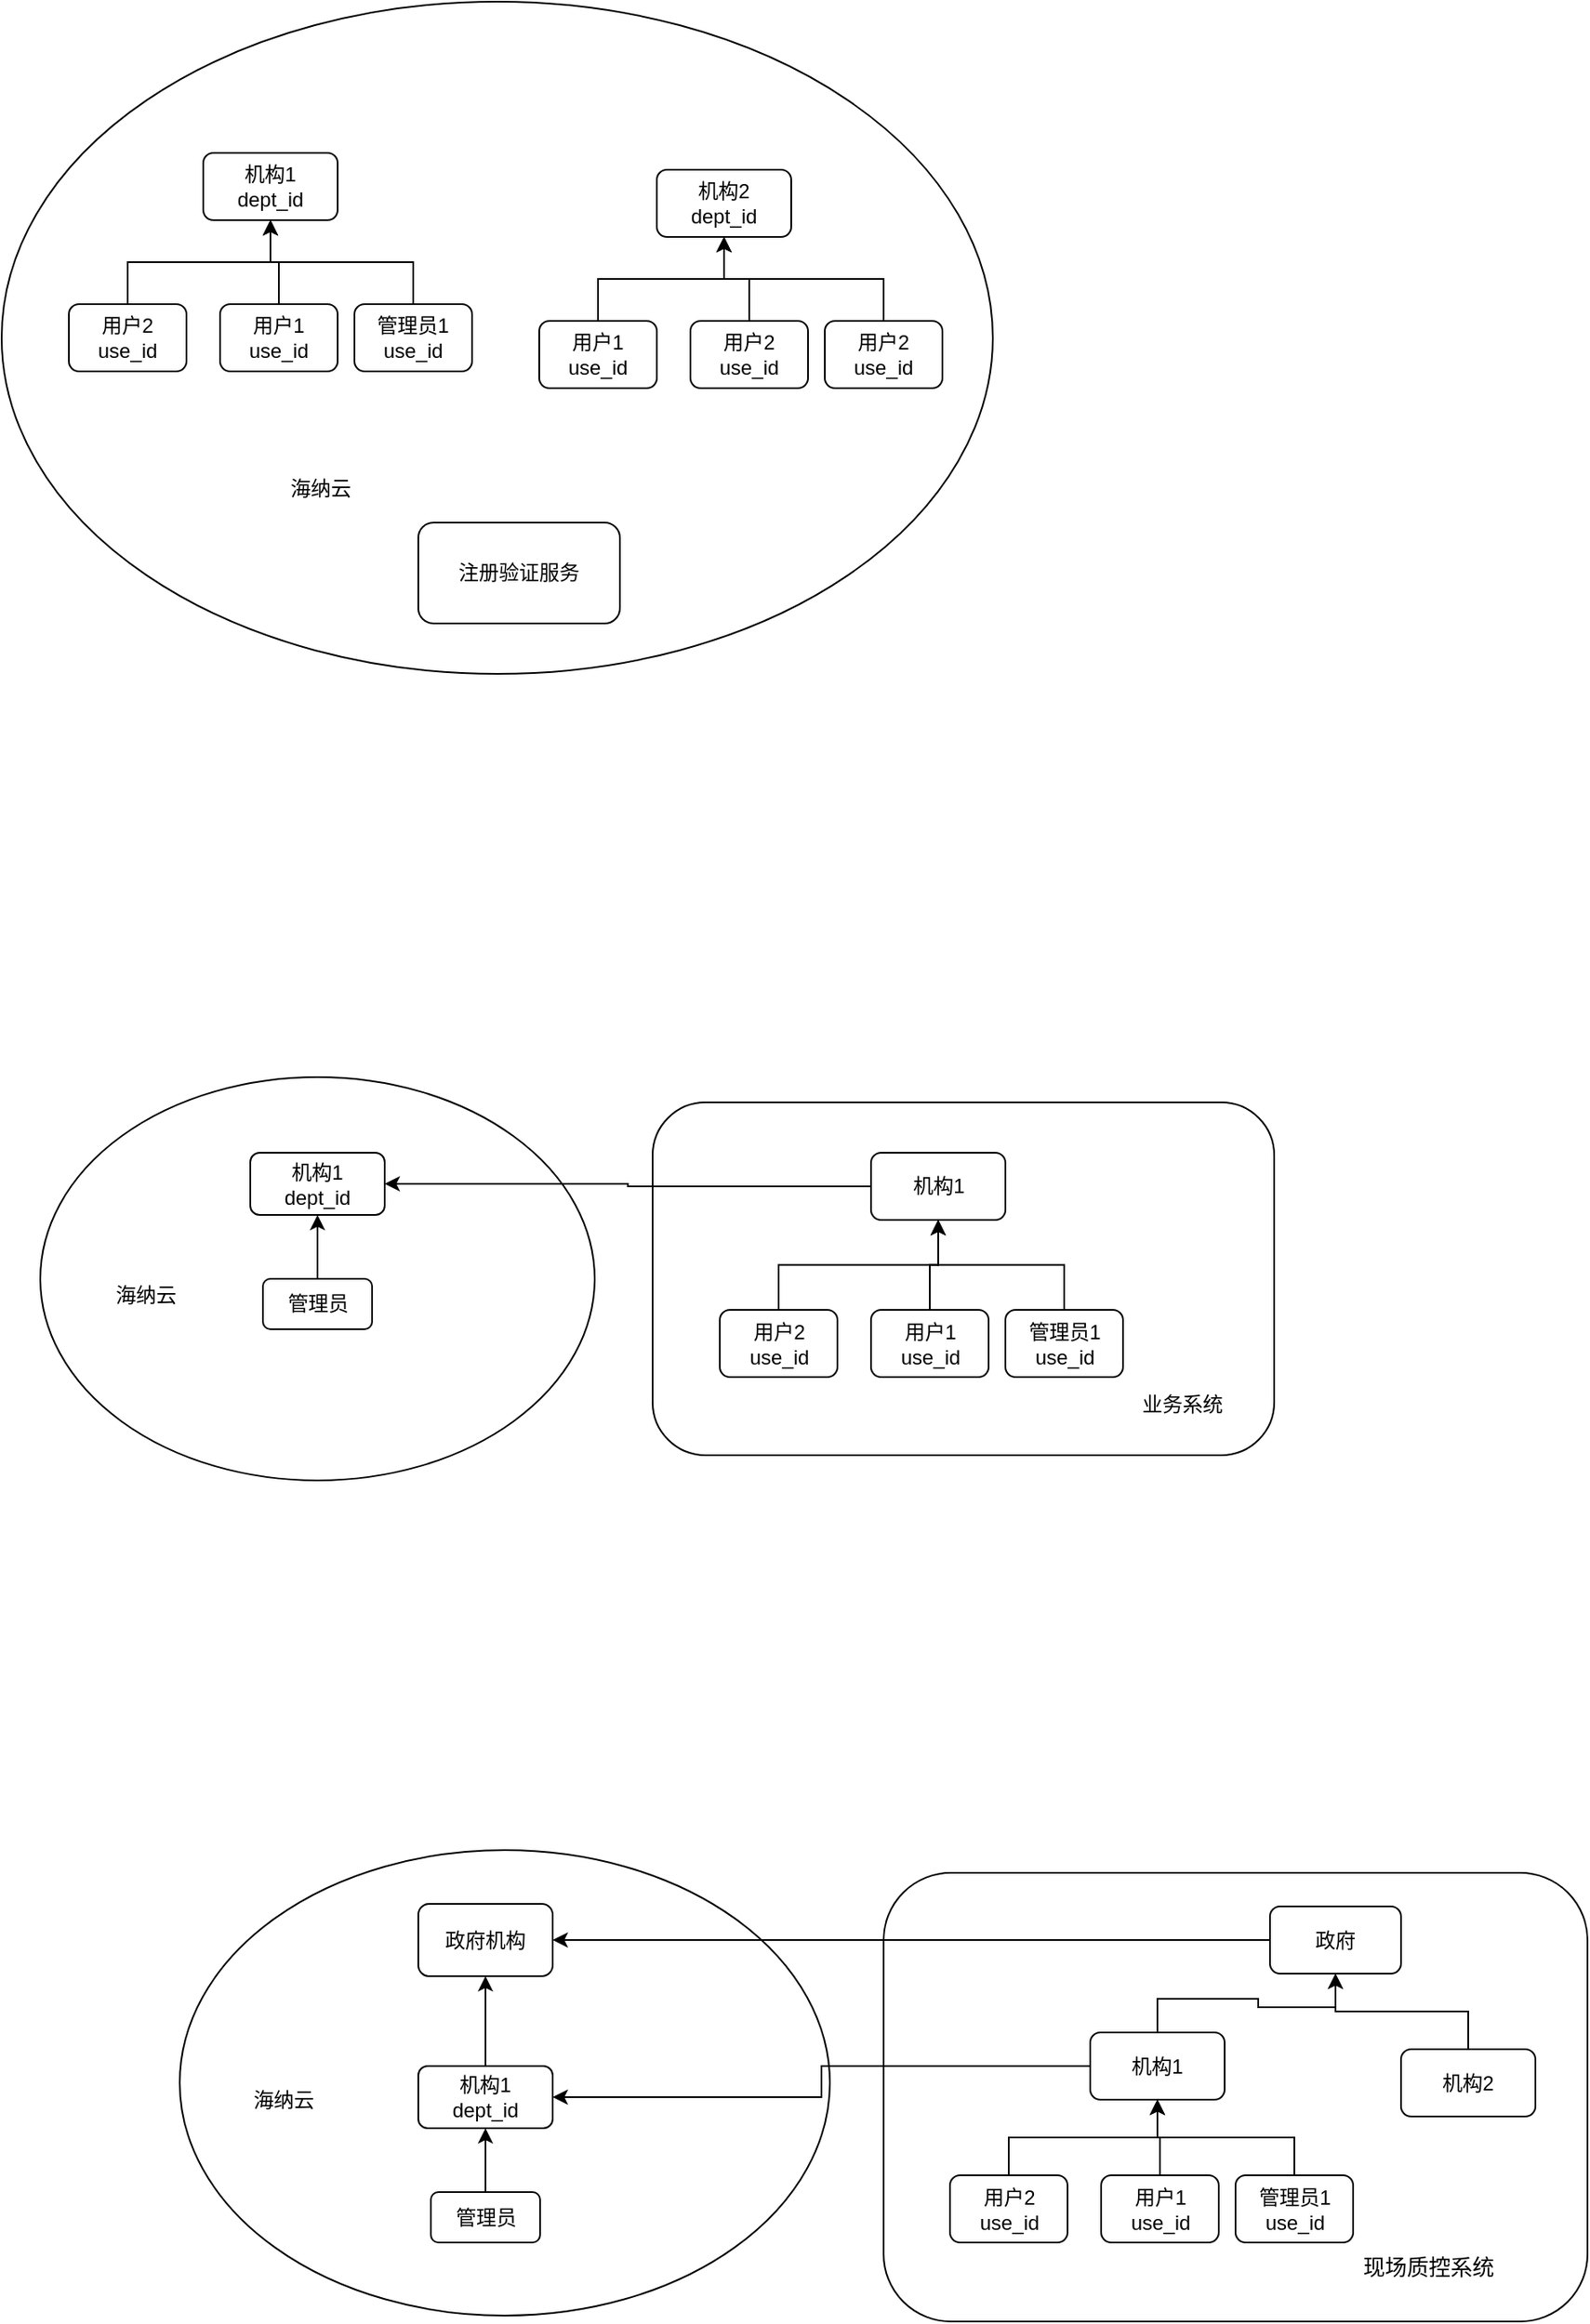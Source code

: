 <mxfile version="12.2.0" type="github" pages="1">
  <diagram id="BXq_DBv9nUaccowQVnsV" name="Page-1">
    <mxGraphModel dx="1136" dy="753" grid="1" gridSize="10" guides="1" tooltips="1" connect="1" arrows="1" fold="1" page="1" pageScale="1" pageWidth="827" pageHeight="1169" math="0" shadow="0">
      <root>
        <mxCell id="0"/>
        <mxCell id="1" parent="0"/>
        <mxCell id="9hZH_599BjABb53DfOCj-1" value="" style="ellipse;whiteSpace=wrap;html=1;" vertex="1" parent="1">
          <mxGeometry x="110" y="140" width="590" height="400" as="geometry"/>
        </mxCell>
        <mxCell id="9hZH_599BjABb53DfOCj-2" value="" style="rounded=1;whiteSpace=wrap;html=1;" vertex="1" parent="1">
          <mxGeometry x="497.5" y="795" width="370" height="210" as="geometry"/>
        </mxCell>
        <mxCell id="9hZH_599BjABb53DfOCj-8" value="机构1&lt;br&gt;dept_id" style="rounded=1;whiteSpace=wrap;html=1;" vertex="1" parent="1">
          <mxGeometry x="230" y="230" width="80" height="40" as="geometry"/>
        </mxCell>
        <mxCell id="9hZH_599BjABb53DfOCj-12" style="edgeStyle=orthogonalEdgeStyle;rounded=0;orthogonalLoop=1;jettySize=auto;html=1;exitX=0.5;exitY=0;exitDx=0;exitDy=0;entryX=0.5;entryY=1;entryDx=0;entryDy=0;" edge="1" parent="1" source="9hZH_599BjABb53DfOCj-9" target="9hZH_599BjABb53DfOCj-8">
          <mxGeometry relative="1" as="geometry"/>
        </mxCell>
        <mxCell id="9hZH_599BjABb53DfOCj-9" value="用户2&lt;br&gt;use_id" style="rounded=1;whiteSpace=wrap;html=1;" vertex="1" parent="1">
          <mxGeometry x="150" y="320" width="70" height="40" as="geometry"/>
        </mxCell>
        <mxCell id="9hZH_599BjABb53DfOCj-13" style="edgeStyle=orthogonalEdgeStyle;rounded=0;orthogonalLoop=1;jettySize=auto;html=1;exitX=0.5;exitY=0;exitDx=0;exitDy=0;entryX=0.5;entryY=1;entryDx=0;entryDy=0;" edge="1" parent="1" source="9hZH_599BjABb53DfOCj-10" target="9hZH_599BjABb53DfOCj-8">
          <mxGeometry relative="1" as="geometry">
            <mxPoint x="230" y="270" as="targetPoint"/>
          </mxGeometry>
        </mxCell>
        <mxCell id="9hZH_599BjABb53DfOCj-10" value="用户1&lt;br&gt;use_id" style="rounded=1;whiteSpace=wrap;html=1;" vertex="1" parent="1">
          <mxGeometry x="240" y="320" width="70" height="40" as="geometry"/>
        </mxCell>
        <mxCell id="9hZH_599BjABb53DfOCj-14" style="edgeStyle=orthogonalEdgeStyle;rounded=0;orthogonalLoop=1;jettySize=auto;html=1;exitX=0.5;exitY=0;exitDx=0;exitDy=0;entryX=0.5;entryY=1;entryDx=0;entryDy=0;" edge="1" parent="1" source="9hZH_599BjABb53DfOCj-11" target="9hZH_599BjABb53DfOCj-8">
          <mxGeometry relative="1" as="geometry">
            <mxPoint x="230" y="270" as="targetPoint"/>
          </mxGeometry>
        </mxCell>
        <mxCell id="9hZH_599BjABb53DfOCj-11" value="管理员1&lt;br&gt;use_id" style="rounded=1;whiteSpace=wrap;html=1;" vertex="1" parent="1">
          <mxGeometry x="320" y="320" width="70" height="40" as="geometry"/>
        </mxCell>
        <mxCell id="9hZH_599BjABb53DfOCj-15" value="机构2&lt;br&gt;dept_id" style="rounded=1;whiteSpace=wrap;html=1;" vertex="1" parent="1">
          <mxGeometry x="500" y="240" width="80" height="40" as="geometry"/>
        </mxCell>
        <mxCell id="9hZH_599BjABb53DfOCj-16" style="edgeStyle=orthogonalEdgeStyle;rounded=0;orthogonalLoop=1;jettySize=auto;html=1;exitX=0.5;exitY=0;exitDx=0;exitDy=0;entryX=0.5;entryY=1;entryDx=0;entryDy=0;" edge="1" parent="1" source="9hZH_599BjABb53DfOCj-17" target="9hZH_599BjABb53DfOCj-15">
          <mxGeometry relative="1" as="geometry"/>
        </mxCell>
        <mxCell id="9hZH_599BjABb53DfOCj-17" value="用户1&lt;br&gt;use_id" style="rounded=1;whiteSpace=wrap;html=1;" vertex="1" parent="1">
          <mxGeometry x="430" y="330" width="70" height="40" as="geometry"/>
        </mxCell>
        <mxCell id="9hZH_599BjABb53DfOCj-18" style="edgeStyle=orthogonalEdgeStyle;rounded=0;orthogonalLoop=1;jettySize=auto;html=1;exitX=0.5;exitY=0;exitDx=0;exitDy=0;entryX=0.5;entryY=1;entryDx=0;entryDy=0;" edge="1" parent="1" source="9hZH_599BjABb53DfOCj-19" target="9hZH_599BjABb53DfOCj-15">
          <mxGeometry relative="1" as="geometry">
            <mxPoint x="510" y="280" as="targetPoint"/>
          </mxGeometry>
        </mxCell>
        <mxCell id="9hZH_599BjABb53DfOCj-19" value="用户2&lt;br&gt;use_id" style="rounded=1;whiteSpace=wrap;html=1;" vertex="1" parent="1">
          <mxGeometry x="520" y="330" width="70" height="40" as="geometry"/>
        </mxCell>
        <mxCell id="9hZH_599BjABb53DfOCj-20" style="edgeStyle=orthogonalEdgeStyle;rounded=0;orthogonalLoop=1;jettySize=auto;html=1;exitX=0.5;exitY=0;exitDx=0;exitDy=0;entryX=0.5;entryY=1;entryDx=0;entryDy=0;" edge="1" parent="1" source="9hZH_599BjABb53DfOCj-21" target="9hZH_599BjABb53DfOCj-15">
          <mxGeometry relative="1" as="geometry">
            <mxPoint x="510" y="280" as="targetPoint"/>
          </mxGeometry>
        </mxCell>
        <mxCell id="9hZH_599BjABb53DfOCj-21" value="用户2&lt;br&gt;use_id" style="rounded=1;whiteSpace=wrap;html=1;" vertex="1" parent="1">
          <mxGeometry x="600" y="330" width="70" height="40" as="geometry"/>
        </mxCell>
        <mxCell id="9hZH_599BjABb53DfOCj-22" value="海纳云" style="text;html=1;strokeColor=none;fillColor=none;align=center;verticalAlign=middle;whiteSpace=wrap;rounded=0;" vertex="1" parent="1">
          <mxGeometry x="280" y="420" width="40" height="20" as="geometry"/>
        </mxCell>
        <mxCell id="9hZH_599BjABb53DfOCj-23" value="" style="ellipse;whiteSpace=wrap;html=1;" vertex="1" parent="1">
          <mxGeometry x="133" y="780" width="330" height="240" as="geometry"/>
        </mxCell>
        <mxCell id="9hZH_599BjABb53DfOCj-24" value="业务系统" style="text;html=1;strokeColor=none;fillColor=none;align=center;verticalAlign=middle;whiteSpace=wrap;rounded=0;" vertex="1" parent="1">
          <mxGeometry x="777.5" y="965" width="70" height="20" as="geometry"/>
        </mxCell>
        <mxCell id="9hZH_599BjABb53DfOCj-25" value="机构1&lt;br&gt;dept_id" style="rounded=1;whiteSpace=wrap;html=1;" vertex="1" parent="1">
          <mxGeometry x="258" y="825" width="80" height="37" as="geometry"/>
        </mxCell>
        <mxCell id="9hZH_599BjABb53DfOCj-28" style="edgeStyle=orthogonalEdgeStyle;rounded=0;orthogonalLoop=1;jettySize=auto;html=1;exitX=0.5;exitY=0;exitDx=0;exitDy=0;entryX=0.5;entryY=1;entryDx=0;entryDy=0;" edge="1" parent="1" source="9hZH_599BjABb53DfOCj-26" target="9hZH_599BjABb53DfOCj-25">
          <mxGeometry relative="1" as="geometry"/>
        </mxCell>
        <mxCell id="9hZH_599BjABb53DfOCj-26" value="管理员" style="rounded=1;whiteSpace=wrap;html=1;" vertex="1" parent="1">
          <mxGeometry x="265.5" y="900" width="65" height="30" as="geometry"/>
        </mxCell>
        <mxCell id="9hZH_599BjABb53DfOCj-38" style="edgeStyle=orthogonalEdgeStyle;rounded=0;orthogonalLoop=1;jettySize=auto;html=1;exitX=0;exitY=0.5;exitDx=0;exitDy=0;entryX=1;entryY=0.5;entryDx=0;entryDy=0;" edge="1" parent="1" source="9hZH_599BjABb53DfOCj-29" target="9hZH_599BjABb53DfOCj-25">
          <mxGeometry relative="1" as="geometry"/>
        </mxCell>
        <mxCell id="9hZH_599BjABb53DfOCj-29" value="机构1" style="rounded=1;whiteSpace=wrap;html=1;" vertex="1" parent="1">
          <mxGeometry x="627.5" y="825" width="80" height="40" as="geometry"/>
        </mxCell>
        <mxCell id="9hZH_599BjABb53DfOCj-30" style="edgeStyle=orthogonalEdgeStyle;rounded=0;orthogonalLoop=1;jettySize=auto;html=1;exitX=0.5;exitY=0;exitDx=0;exitDy=0;entryX=0.5;entryY=1;entryDx=0;entryDy=0;" edge="1" parent="1" source="9hZH_599BjABb53DfOCj-31" target="9hZH_599BjABb53DfOCj-29">
          <mxGeometry relative="1" as="geometry"/>
        </mxCell>
        <mxCell id="9hZH_599BjABb53DfOCj-31" value="用户2&lt;br&gt;use_id" style="rounded=1;whiteSpace=wrap;html=1;" vertex="1" parent="1">
          <mxGeometry x="537.5" y="918.5" width="70" height="40" as="geometry"/>
        </mxCell>
        <mxCell id="9hZH_599BjABb53DfOCj-32" style="edgeStyle=orthogonalEdgeStyle;rounded=0;orthogonalLoop=1;jettySize=auto;html=1;exitX=0.5;exitY=0;exitDx=0;exitDy=0;entryX=0.5;entryY=1;entryDx=0;entryDy=0;" edge="1" parent="1" source="9hZH_599BjABb53DfOCj-33" target="9hZH_599BjABb53DfOCj-29">
          <mxGeometry relative="1" as="geometry">
            <mxPoint x="617.5" y="868.5" as="targetPoint"/>
          </mxGeometry>
        </mxCell>
        <mxCell id="9hZH_599BjABb53DfOCj-33" value="用户1&lt;br&gt;use_id" style="rounded=1;whiteSpace=wrap;html=1;" vertex="1" parent="1">
          <mxGeometry x="627.5" y="918.5" width="70" height="40" as="geometry"/>
        </mxCell>
        <mxCell id="9hZH_599BjABb53DfOCj-34" style="edgeStyle=orthogonalEdgeStyle;rounded=0;orthogonalLoop=1;jettySize=auto;html=1;exitX=0.5;exitY=0;exitDx=0;exitDy=0;entryX=0.5;entryY=1;entryDx=0;entryDy=0;" edge="1" parent="1" source="9hZH_599BjABb53DfOCj-35" target="9hZH_599BjABb53DfOCj-29">
          <mxGeometry relative="1" as="geometry">
            <mxPoint x="617.5" y="868.5" as="targetPoint"/>
          </mxGeometry>
        </mxCell>
        <mxCell id="9hZH_599BjABb53DfOCj-35" value="管理员1&lt;br&gt;use_id" style="rounded=1;whiteSpace=wrap;html=1;" vertex="1" parent="1">
          <mxGeometry x="707.5" y="918.5" width="70" height="40" as="geometry"/>
        </mxCell>
        <mxCell id="9hZH_599BjABb53DfOCj-40" value="海纳云" style="text;html=1;strokeColor=none;fillColor=none;align=center;verticalAlign=middle;whiteSpace=wrap;rounded=0;" vertex="1" parent="1">
          <mxGeometry x="176" y="900" width="40" height="20" as="geometry"/>
        </mxCell>
        <mxCell id="9hZH_599BjABb53DfOCj-41" value="" style="rounded=1;whiteSpace=wrap;html=1;" vertex="1" parent="1">
          <mxGeometry x="635" y="1253.5" width="419" height="267" as="geometry"/>
        </mxCell>
        <mxCell id="9hZH_599BjABb53DfOCj-42" value="" style="ellipse;whiteSpace=wrap;html=1;" vertex="1" parent="1">
          <mxGeometry x="216" y="1240" width="387" height="277" as="geometry"/>
        </mxCell>
        <mxCell id="9hZH_599BjABb53DfOCj-43" value="&lt;font style=&quot;font-size: 13px&quot;&gt;现场质控系统&lt;/font&gt;" style="text;html=1;strokeColor=none;fillColor=none;align=center;verticalAlign=middle;whiteSpace=wrap;rounded=0;" vertex="1" parent="1">
          <mxGeometry x="915" y="1480.5" width="89" height="14" as="geometry"/>
        </mxCell>
        <mxCell id="9hZH_599BjABb53DfOCj-60" style="edgeStyle=orthogonalEdgeStyle;rounded=0;orthogonalLoop=1;jettySize=auto;html=1;exitX=0.5;exitY=0;exitDx=0;exitDy=0;entryX=0.5;entryY=1;entryDx=0;entryDy=0;" edge="1" parent="1" source="9hZH_599BjABb53DfOCj-44" target="9hZH_599BjABb53DfOCj-57">
          <mxGeometry relative="1" as="geometry"/>
        </mxCell>
        <mxCell id="9hZH_599BjABb53DfOCj-44" value="机构1&lt;br&gt;dept_id" style="rounded=1;whiteSpace=wrap;html=1;" vertex="1" parent="1">
          <mxGeometry x="358" y="1368.5" width="80" height="37" as="geometry"/>
        </mxCell>
        <mxCell id="9hZH_599BjABb53DfOCj-45" style="edgeStyle=orthogonalEdgeStyle;rounded=0;orthogonalLoop=1;jettySize=auto;html=1;exitX=0.5;exitY=0;exitDx=0;exitDy=0;entryX=0.5;entryY=1;entryDx=0;entryDy=0;" edge="1" parent="1" source="9hZH_599BjABb53DfOCj-46" target="9hZH_599BjABb53DfOCj-44">
          <mxGeometry relative="1" as="geometry"/>
        </mxCell>
        <mxCell id="9hZH_599BjABb53DfOCj-46" value="管理员" style="rounded=1;whiteSpace=wrap;html=1;" vertex="1" parent="1">
          <mxGeometry x="365.5" y="1443.5" width="65" height="30" as="geometry"/>
        </mxCell>
        <mxCell id="9hZH_599BjABb53DfOCj-47" style="edgeStyle=orthogonalEdgeStyle;rounded=0;orthogonalLoop=1;jettySize=auto;html=1;exitX=0;exitY=0.5;exitDx=0;exitDy=0;entryX=1;entryY=0.5;entryDx=0;entryDy=0;" edge="1" parent="1" source="9hZH_599BjABb53DfOCj-48" target="9hZH_599BjABb53DfOCj-44">
          <mxGeometry relative="1" as="geometry"/>
        </mxCell>
        <mxCell id="9hZH_599BjABb53DfOCj-59" style="edgeStyle=orthogonalEdgeStyle;rounded=0;orthogonalLoop=1;jettySize=auto;html=1;exitX=0.5;exitY=0;exitDx=0;exitDy=0;entryX=0.5;entryY=1;entryDx=0;entryDy=0;" edge="1" parent="1" source="9hZH_599BjABb53DfOCj-48" target="9hZH_599BjABb53DfOCj-56">
          <mxGeometry relative="1" as="geometry"/>
        </mxCell>
        <mxCell id="9hZH_599BjABb53DfOCj-48" value="机构1" style="rounded=1;whiteSpace=wrap;html=1;" vertex="1" parent="1">
          <mxGeometry x="758" y="1348.5" width="80" height="40" as="geometry"/>
        </mxCell>
        <mxCell id="9hZH_599BjABb53DfOCj-49" style="edgeStyle=orthogonalEdgeStyle;rounded=0;orthogonalLoop=1;jettySize=auto;html=1;exitX=0.5;exitY=0;exitDx=0;exitDy=0;entryX=0.5;entryY=1;entryDx=0;entryDy=0;" edge="1" parent="1" source="9hZH_599BjABb53DfOCj-50" target="9hZH_599BjABb53DfOCj-48">
          <mxGeometry relative="1" as="geometry"/>
        </mxCell>
        <mxCell id="9hZH_599BjABb53DfOCj-50" value="用户2&lt;br&gt;use_id" style="rounded=1;whiteSpace=wrap;html=1;" vertex="1" parent="1">
          <mxGeometry x="674.5" y="1433.5" width="70" height="40" as="geometry"/>
        </mxCell>
        <mxCell id="9hZH_599BjABb53DfOCj-51" style="edgeStyle=orthogonalEdgeStyle;rounded=0;orthogonalLoop=1;jettySize=auto;html=1;exitX=0.5;exitY=0;exitDx=0;exitDy=0;entryX=0.5;entryY=1;entryDx=0;entryDy=0;" edge="1" parent="1" source="9hZH_599BjABb53DfOCj-52" target="9hZH_599BjABb53DfOCj-48">
          <mxGeometry relative="1" as="geometry">
            <mxPoint x="754.5" y="1383.5" as="targetPoint"/>
          </mxGeometry>
        </mxCell>
        <mxCell id="9hZH_599BjABb53DfOCj-52" value="用户1&lt;br&gt;use_id" style="rounded=1;whiteSpace=wrap;html=1;" vertex="1" parent="1">
          <mxGeometry x="764.5" y="1433.5" width="70" height="40" as="geometry"/>
        </mxCell>
        <mxCell id="9hZH_599BjABb53DfOCj-53" style="edgeStyle=orthogonalEdgeStyle;rounded=0;orthogonalLoop=1;jettySize=auto;html=1;exitX=0.5;exitY=0;exitDx=0;exitDy=0;entryX=0.5;entryY=1;entryDx=0;entryDy=0;" edge="1" parent="1" source="9hZH_599BjABb53DfOCj-54" target="9hZH_599BjABb53DfOCj-48">
          <mxGeometry relative="1" as="geometry">
            <mxPoint x="754.5" y="1383.5" as="targetPoint"/>
          </mxGeometry>
        </mxCell>
        <mxCell id="9hZH_599BjABb53DfOCj-54" value="管理员1&lt;br&gt;use_id" style="rounded=1;whiteSpace=wrap;html=1;" vertex="1" parent="1">
          <mxGeometry x="844.5" y="1433.5" width="70" height="40" as="geometry"/>
        </mxCell>
        <mxCell id="9hZH_599BjABb53DfOCj-55" value="海纳云" style="text;html=1;strokeColor=none;fillColor=none;align=center;verticalAlign=middle;whiteSpace=wrap;rounded=0;" vertex="1" parent="1">
          <mxGeometry x="258" y="1378.5" width="40" height="20" as="geometry"/>
        </mxCell>
        <mxCell id="9hZH_599BjABb53DfOCj-58" style="edgeStyle=orthogonalEdgeStyle;rounded=0;orthogonalLoop=1;jettySize=auto;html=1;exitX=0;exitY=0.5;exitDx=0;exitDy=0;entryX=1;entryY=0.5;entryDx=0;entryDy=0;" edge="1" parent="1" source="9hZH_599BjABb53DfOCj-56" target="9hZH_599BjABb53DfOCj-57">
          <mxGeometry relative="1" as="geometry"/>
        </mxCell>
        <mxCell id="9hZH_599BjABb53DfOCj-56" value="政府" style="rounded=1;whiteSpace=wrap;html=1;" vertex="1" parent="1">
          <mxGeometry x="865" y="1273.5" width="78" height="40" as="geometry"/>
        </mxCell>
        <mxCell id="9hZH_599BjABb53DfOCj-57" value="政府机构" style="rounded=1;whiteSpace=wrap;html=1;" vertex="1" parent="1">
          <mxGeometry x="358" y="1272" width="80" height="43" as="geometry"/>
        </mxCell>
        <mxCell id="9hZH_599BjABb53DfOCj-62" style="edgeStyle=orthogonalEdgeStyle;rounded=0;orthogonalLoop=1;jettySize=auto;html=1;exitX=0.5;exitY=0;exitDx=0;exitDy=0;entryX=0.5;entryY=1;entryDx=0;entryDy=0;" edge="1" parent="1" source="9hZH_599BjABb53DfOCj-61" target="9hZH_599BjABb53DfOCj-56">
          <mxGeometry relative="1" as="geometry"/>
        </mxCell>
        <mxCell id="9hZH_599BjABb53DfOCj-61" value="机构2" style="rounded=1;whiteSpace=wrap;html=1;" vertex="1" parent="1">
          <mxGeometry x="943" y="1358.5" width="80" height="40" as="geometry"/>
        </mxCell>
        <mxCell id="9hZH_599BjABb53DfOCj-63" value="注册验证服务" style="rounded=1;whiteSpace=wrap;html=1;" vertex="1" parent="1">
          <mxGeometry x="358" y="450" width="120" height="60" as="geometry"/>
        </mxCell>
      </root>
    </mxGraphModel>
  </diagram>
</mxfile>
